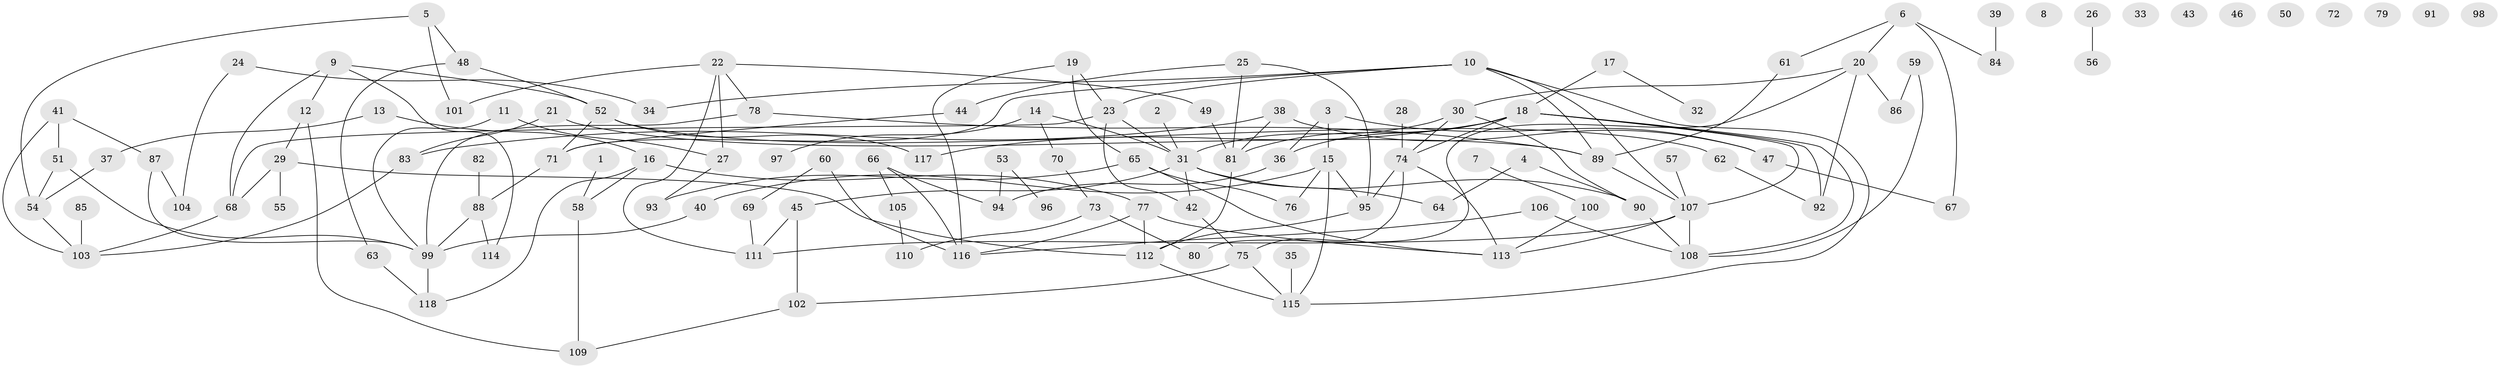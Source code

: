 // coarse degree distribution, {7: 0.038461538461538464, 14: 0.038461538461538464, 4: 0.15384615384615385, 1: 0.11538461538461539, 6: 0.07692307692307693, 5: 0.038461538461538464, 12: 0.038461538461538464, 9: 0.038461538461538464, 2: 0.19230769230769232, 8: 0.038461538461538464, 3: 0.23076923076923078}
// Generated by graph-tools (version 1.1) at 2025/48/03/04/25 22:48:34]
// undirected, 118 vertices, 164 edges
graph export_dot {
  node [color=gray90,style=filled];
  1;
  2;
  3;
  4;
  5;
  6;
  7;
  8;
  9;
  10;
  11;
  12;
  13;
  14;
  15;
  16;
  17;
  18;
  19;
  20;
  21;
  22;
  23;
  24;
  25;
  26;
  27;
  28;
  29;
  30;
  31;
  32;
  33;
  34;
  35;
  36;
  37;
  38;
  39;
  40;
  41;
  42;
  43;
  44;
  45;
  46;
  47;
  48;
  49;
  50;
  51;
  52;
  53;
  54;
  55;
  56;
  57;
  58;
  59;
  60;
  61;
  62;
  63;
  64;
  65;
  66;
  67;
  68;
  69;
  70;
  71;
  72;
  73;
  74;
  75;
  76;
  77;
  78;
  79;
  80;
  81;
  82;
  83;
  84;
  85;
  86;
  87;
  88;
  89;
  90;
  91;
  92;
  93;
  94;
  95;
  96;
  97;
  98;
  99;
  100;
  101;
  102;
  103;
  104;
  105;
  106;
  107;
  108;
  109;
  110;
  111;
  112;
  113;
  114;
  115;
  116;
  117;
  118;
  1 -- 58;
  2 -- 31;
  3 -- 15;
  3 -- 36;
  3 -- 47;
  4 -- 64;
  4 -- 90;
  5 -- 48;
  5 -- 54;
  5 -- 101;
  6 -- 20;
  6 -- 61;
  6 -- 67;
  6 -- 84;
  7 -- 100;
  9 -- 12;
  9 -- 52;
  9 -- 68;
  9 -- 114;
  10 -- 23;
  10 -- 34;
  10 -- 71;
  10 -- 89;
  10 -- 107;
  10 -- 115;
  11 -- 27;
  11 -- 99;
  12 -- 29;
  12 -- 109;
  13 -- 16;
  13 -- 37;
  14 -- 31;
  14 -- 70;
  14 -- 97;
  15 -- 40;
  15 -- 76;
  15 -- 95;
  15 -- 115;
  16 -- 58;
  16 -- 77;
  16 -- 118;
  17 -- 18;
  17 -- 32;
  18 -- 36;
  18 -- 74;
  18 -- 81;
  18 -- 92;
  18 -- 107;
  18 -- 108;
  18 -- 117;
  19 -- 23;
  19 -- 65;
  19 -- 116;
  20 -- 30;
  20 -- 80;
  20 -- 86;
  20 -- 92;
  21 -- 83;
  21 -- 89;
  22 -- 27;
  22 -- 49;
  22 -- 78;
  22 -- 101;
  22 -- 111;
  23 -- 31;
  23 -- 42;
  23 -- 68;
  24 -- 34;
  24 -- 104;
  25 -- 44;
  25 -- 81;
  25 -- 95;
  26 -- 56;
  27 -- 93;
  28 -- 74;
  29 -- 55;
  29 -- 68;
  29 -- 112;
  30 -- 31;
  30 -- 74;
  30 -- 90;
  31 -- 42;
  31 -- 45;
  31 -- 64;
  31 -- 90;
  35 -- 115;
  36 -- 94;
  37 -- 54;
  38 -- 47;
  38 -- 81;
  38 -- 83;
  39 -- 84;
  40 -- 99;
  41 -- 51;
  41 -- 87;
  41 -- 103;
  42 -- 75;
  44 -- 71;
  45 -- 102;
  45 -- 111;
  47 -- 67;
  48 -- 52;
  48 -- 63;
  49 -- 81;
  51 -- 54;
  51 -- 99;
  52 -- 62;
  52 -- 71;
  52 -- 117;
  53 -- 94;
  53 -- 96;
  54 -- 103;
  57 -- 107;
  58 -- 109;
  59 -- 86;
  59 -- 108;
  60 -- 69;
  60 -- 116;
  61 -- 89;
  62 -- 92;
  63 -- 118;
  65 -- 76;
  65 -- 93;
  65 -- 113;
  66 -- 94;
  66 -- 105;
  66 -- 116;
  68 -- 103;
  69 -- 111;
  70 -- 73;
  71 -- 88;
  73 -- 80;
  73 -- 110;
  74 -- 75;
  74 -- 95;
  74 -- 113;
  75 -- 102;
  75 -- 115;
  77 -- 112;
  77 -- 113;
  77 -- 116;
  78 -- 89;
  78 -- 99;
  81 -- 112;
  82 -- 88;
  83 -- 103;
  85 -- 103;
  87 -- 99;
  87 -- 104;
  88 -- 99;
  88 -- 114;
  89 -- 107;
  90 -- 108;
  95 -- 112;
  99 -- 118;
  100 -- 113;
  102 -- 109;
  105 -- 110;
  106 -- 108;
  106 -- 116;
  107 -- 108;
  107 -- 111;
  107 -- 113;
  112 -- 115;
}
